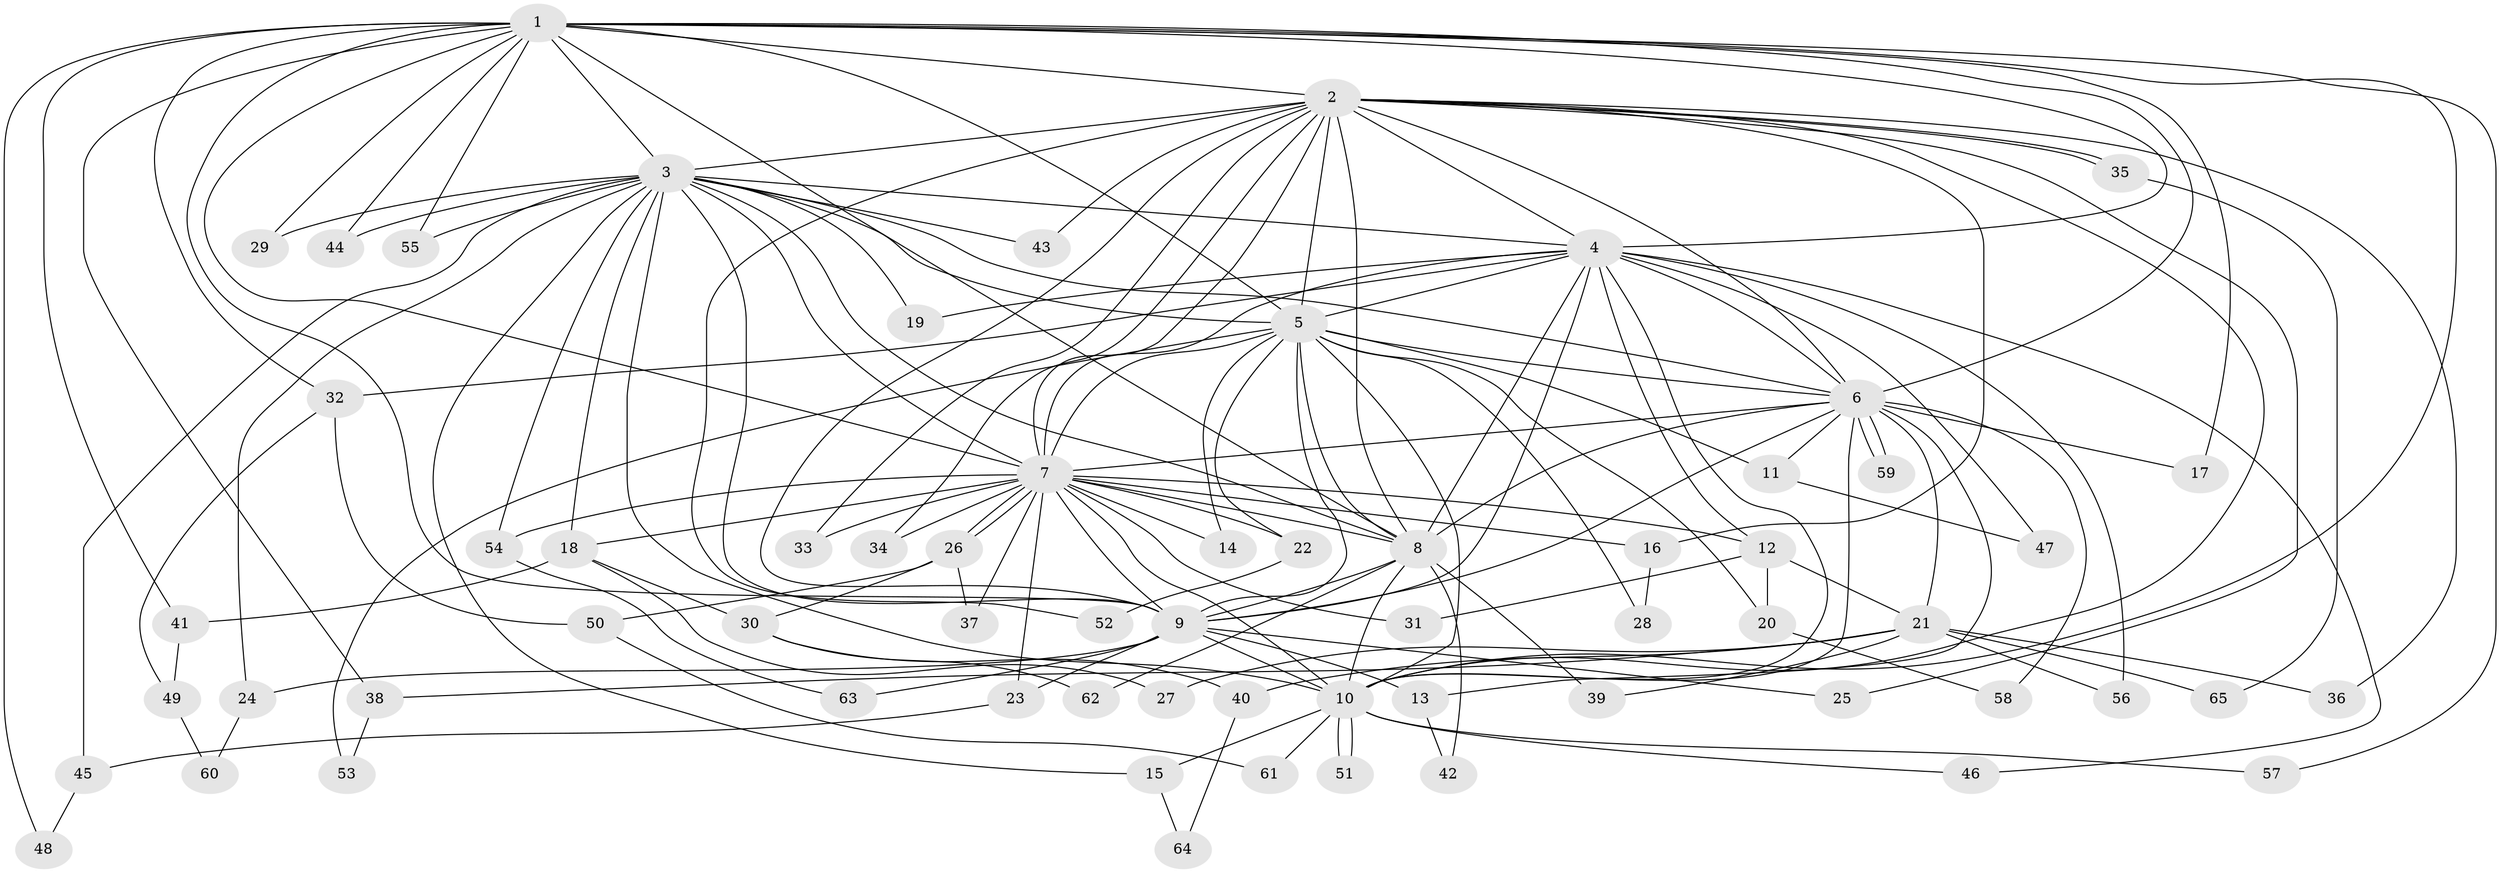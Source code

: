 // coarse degree distribution, {15: 0.043478260869565216, 21: 0.021739130434782608, 12: 0.043478260869565216, 14: 0.043478260869565216, 18: 0.021739130434782608, 3: 0.2391304347826087, 6: 0.043478260869565216, 2: 0.43478260869565216, 5: 0.043478260869565216, 9: 0.021739130434782608, 4: 0.021739130434782608, 1: 0.021739130434782608}
// Generated by graph-tools (version 1.1) at 2025/41/03/06/25 10:41:37]
// undirected, 65 vertices, 155 edges
graph export_dot {
graph [start="1"]
  node [color=gray90,style=filled];
  1;
  2;
  3;
  4;
  5;
  6;
  7;
  8;
  9;
  10;
  11;
  12;
  13;
  14;
  15;
  16;
  17;
  18;
  19;
  20;
  21;
  22;
  23;
  24;
  25;
  26;
  27;
  28;
  29;
  30;
  31;
  32;
  33;
  34;
  35;
  36;
  37;
  38;
  39;
  40;
  41;
  42;
  43;
  44;
  45;
  46;
  47;
  48;
  49;
  50;
  51;
  52;
  53;
  54;
  55;
  56;
  57;
  58;
  59;
  60;
  61;
  62;
  63;
  64;
  65;
  1 -- 2;
  1 -- 3;
  1 -- 4;
  1 -- 5;
  1 -- 6;
  1 -- 7;
  1 -- 8;
  1 -- 9;
  1 -- 10;
  1 -- 17;
  1 -- 29;
  1 -- 32;
  1 -- 38;
  1 -- 41;
  1 -- 44;
  1 -- 48;
  1 -- 55;
  1 -- 57;
  2 -- 3;
  2 -- 4;
  2 -- 5;
  2 -- 6;
  2 -- 7;
  2 -- 8;
  2 -- 9;
  2 -- 10;
  2 -- 16;
  2 -- 25;
  2 -- 33;
  2 -- 34;
  2 -- 35;
  2 -- 35;
  2 -- 36;
  2 -- 43;
  2 -- 52;
  3 -- 4;
  3 -- 5;
  3 -- 6;
  3 -- 7;
  3 -- 8;
  3 -- 9;
  3 -- 10;
  3 -- 15;
  3 -- 18;
  3 -- 19;
  3 -- 24;
  3 -- 29;
  3 -- 43;
  3 -- 44;
  3 -- 45;
  3 -- 54;
  3 -- 55;
  4 -- 5;
  4 -- 6;
  4 -- 7;
  4 -- 8;
  4 -- 9;
  4 -- 10;
  4 -- 12;
  4 -- 19;
  4 -- 32;
  4 -- 46;
  4 -- 47;
  4 -- 56;
  5 -- 6;
  5 -- 7;
  5 -- 8;
  5 -- 9;
  5 -- 10;
  5 -- 11;
  5 -- 14;
  5 -- 20;
  5 -- 22;
  5 -- 28;
  5 -- 53;
  6 -- 7;
  6 -- 8;
  6 -- 9;
  6 -- 10;
  6 -- 11;
  6 -- 13;
  6 -- 17;
  6 -- 21;
  6 -- 58;
  6 -- 59;
  6 -- 59;
  7 -- 8;
  7 -- 9;
  7 -- 10;
  7 -- 12;
  7 -- 14;
  7 -- 16;
  7 -- 18;
  7 -- 22;
  7 -- 23;
  7 -- 26;
  7 -- 26;
  7 -- 31;
  7 -- 33;
  7 -- 34;
  7 -- 37;
  7 -- 54;
  8 -- 9;
  8 -- 10;
  8 -- 39;
  8 -- 42;
  8 -- 62;
  9 -- 10;
  9 -- 13;
  9 -- 23;
  9 -- 24;
  9 -- 25;
  9 -- 63;
  10 -- 15;
  10 -- 46;
  10 -- 51;
  10 -- 51;
  10 -- 57;
  10 -- 61;
  11 -- 47;
  12 -- 20;
  12 -- 21;
  12 -- 31;
  13 -- 42;
  15 -- 64;
  16 -- 28;
  18 -- 27;
  18 -- 30;
  18 -- 41;
  20 -- 58;
  21 -- 27;
  21 -- 36;
  21 -- 38;
  21 -- 39;
  21 -- 40;
  21 -- 56;
  21 -- 65;
  22 -- 52;
  23 -- 45;
  24 -- 60;
  26 -- 30;
  26 -- 37;
  26 -- 50;
  30 -- 40;
  30 -- 62;
  32 -- 49;
  32 -- 50;
  35 -- 65;
  38 -- 53;
  40 -- 64;
  41 -- 49;
  45 -- 48;
  49 -- 60;
  50 -- 61;
  54 -- 63;
}
